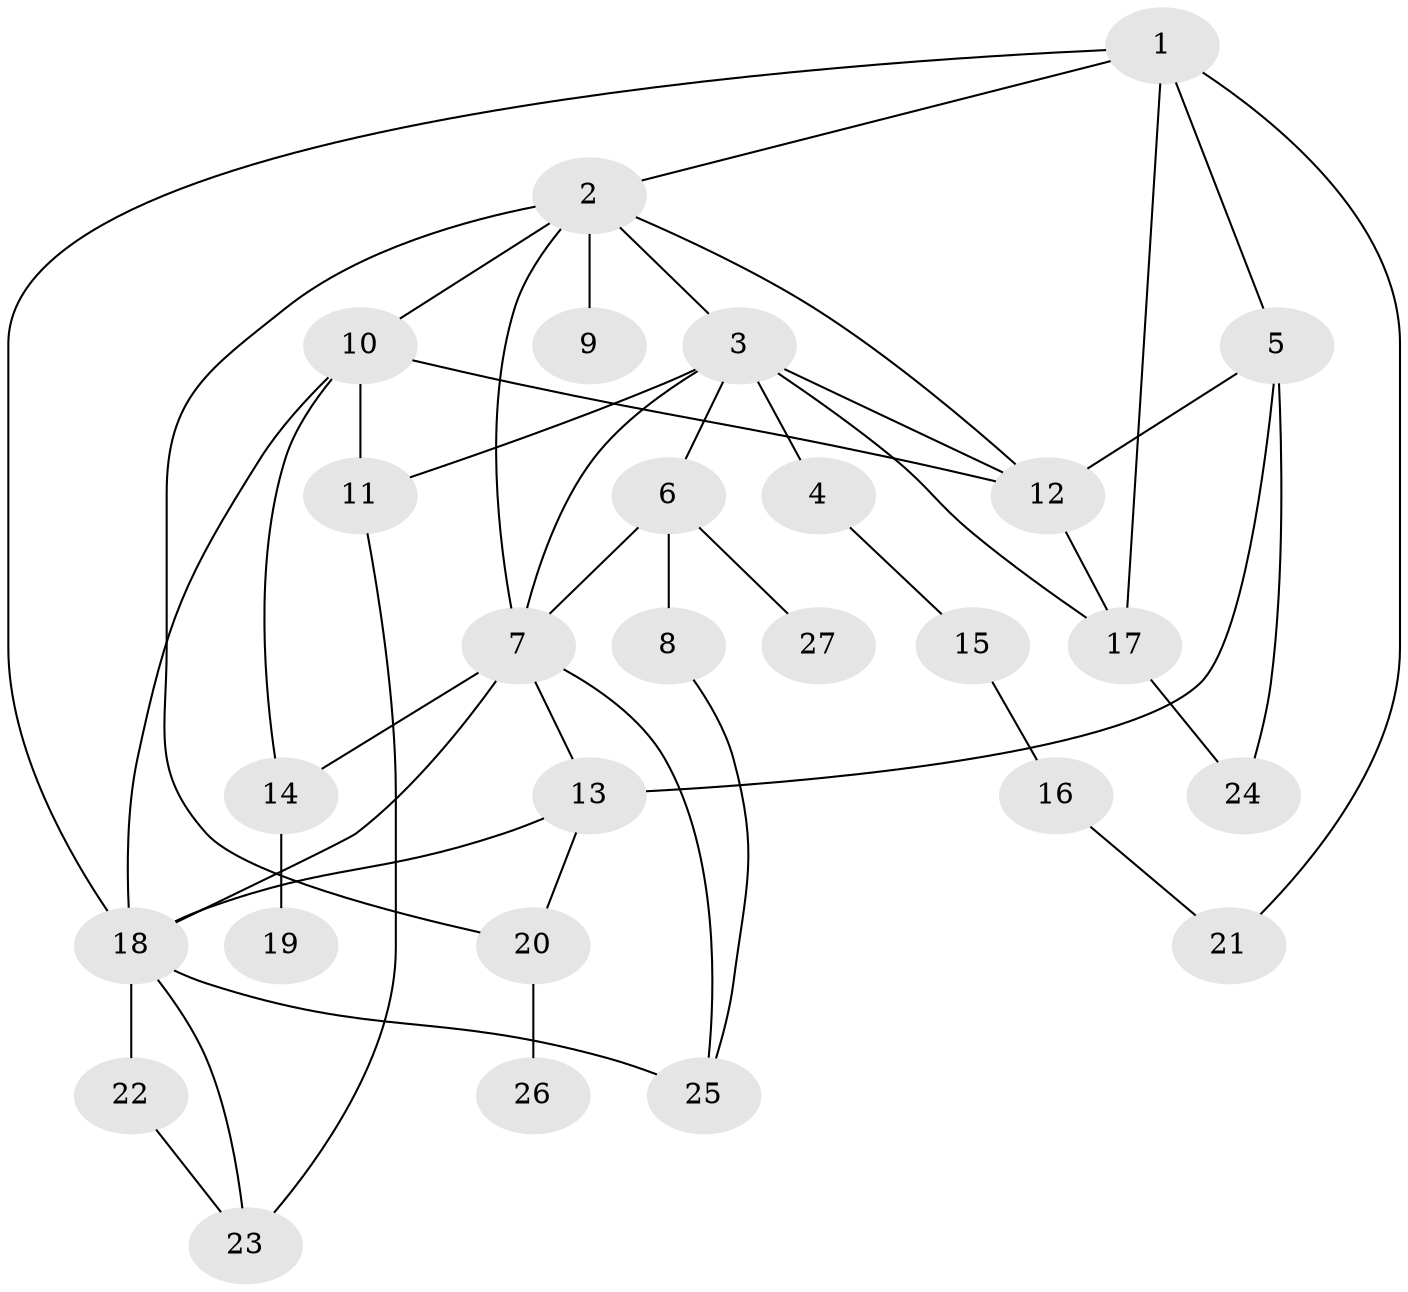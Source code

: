 // original degree distribution, {2: 0.35185185185185186, 7: 0.037037037037037035, 8: 0.018518518518518517, 5: 0.07407407407407407, 6: 0.05555555555555555, 3: 0.2222222222222222, 1: 0.18518518518518517, 4: 0.05555555555555555}
// Generated by graph-tools (version 1.1) at 2025/48/03/04/25 22:48:42]
// undirected, 27 vertices, 46 edges
graph export_dot {
  node [color=gray90,style=filled];
  1;
  2;
  3;
  4;
  5;
  6;
  7;
  8;
  9;
  10;
  11;
  12;
  13;
  14;
  15;
  16;
  17;
  18;
  19;
  20;
  21;
  22;
  23;
  24;
  25;
  26;
  27;
  1 -- 2 [weight=1.0];
  1 -- 5 [weight=1.0];
  1 -- 17 [weight=1.0];
  1 -- 18 [weight=1.0];
  1 -- 21 [weight=1.0];
  2 -- 3 [weight=1.0];
  2 -- 7 [weight=2.0];
  2 -- 9 [weight=1.0];
  2 -- 10 [weight=1.0];
  2 -- 12 [weight=2.0];
  2 -- 20 [weight=1.0];
  3 -- 4 [weight=1.0];
  3 -- 6 [weight=1.0];
  3 -- 7 [weight=2.0];
  3 -- 11 [weight=1.0];
  3 -- 12 [weight=1.0];
  3 -- 17 [weight=1.0];
  4 -- 15 [weight=1.0];
  5 -- 12 [weight=2.0];
  5 -- 13 [weight=1.0];
  5 -- 24 [weight=1.0];
  6 -- 7 [weight=1.0];
  6 -- 8 [weight=2.0];
  6 -- 27 [weight=1.0];
  7 -- 13 [weight=1.0];
  7 -- 14 [weight=1.0];
  7 -- 18 [weight=1.0];
  7 -- 25 [weight=1.0];
  8 -- 25 [weight=1.0];
  10 -- 11 [weight=1.0];
  10 -- 12 [weight=1.0];
  10 -- 14 [weight=1.0];
  10 -- 18 [weight=1.0];
  11 -- 23 [weight=1.0];
  12 -- 17 [weight=1.0];
  13 -- 18 [weight=1.0];
  13 -- 20 [weight=1.0];
  14 -- 19 [weight=1.0];
  15 -- 16 [weight=1.0];
  16 -- 21 [weight=1.0];
  17 -- 24 [weight=1.0];
  18 -- 22 [weight=1.0];
  18 -- 23 [weight=1.0];
  18 -- 25 [weight=1.0];
  20 -- 26 [weight=1.0];
  22 -- 23 [weight=1.0];
}
